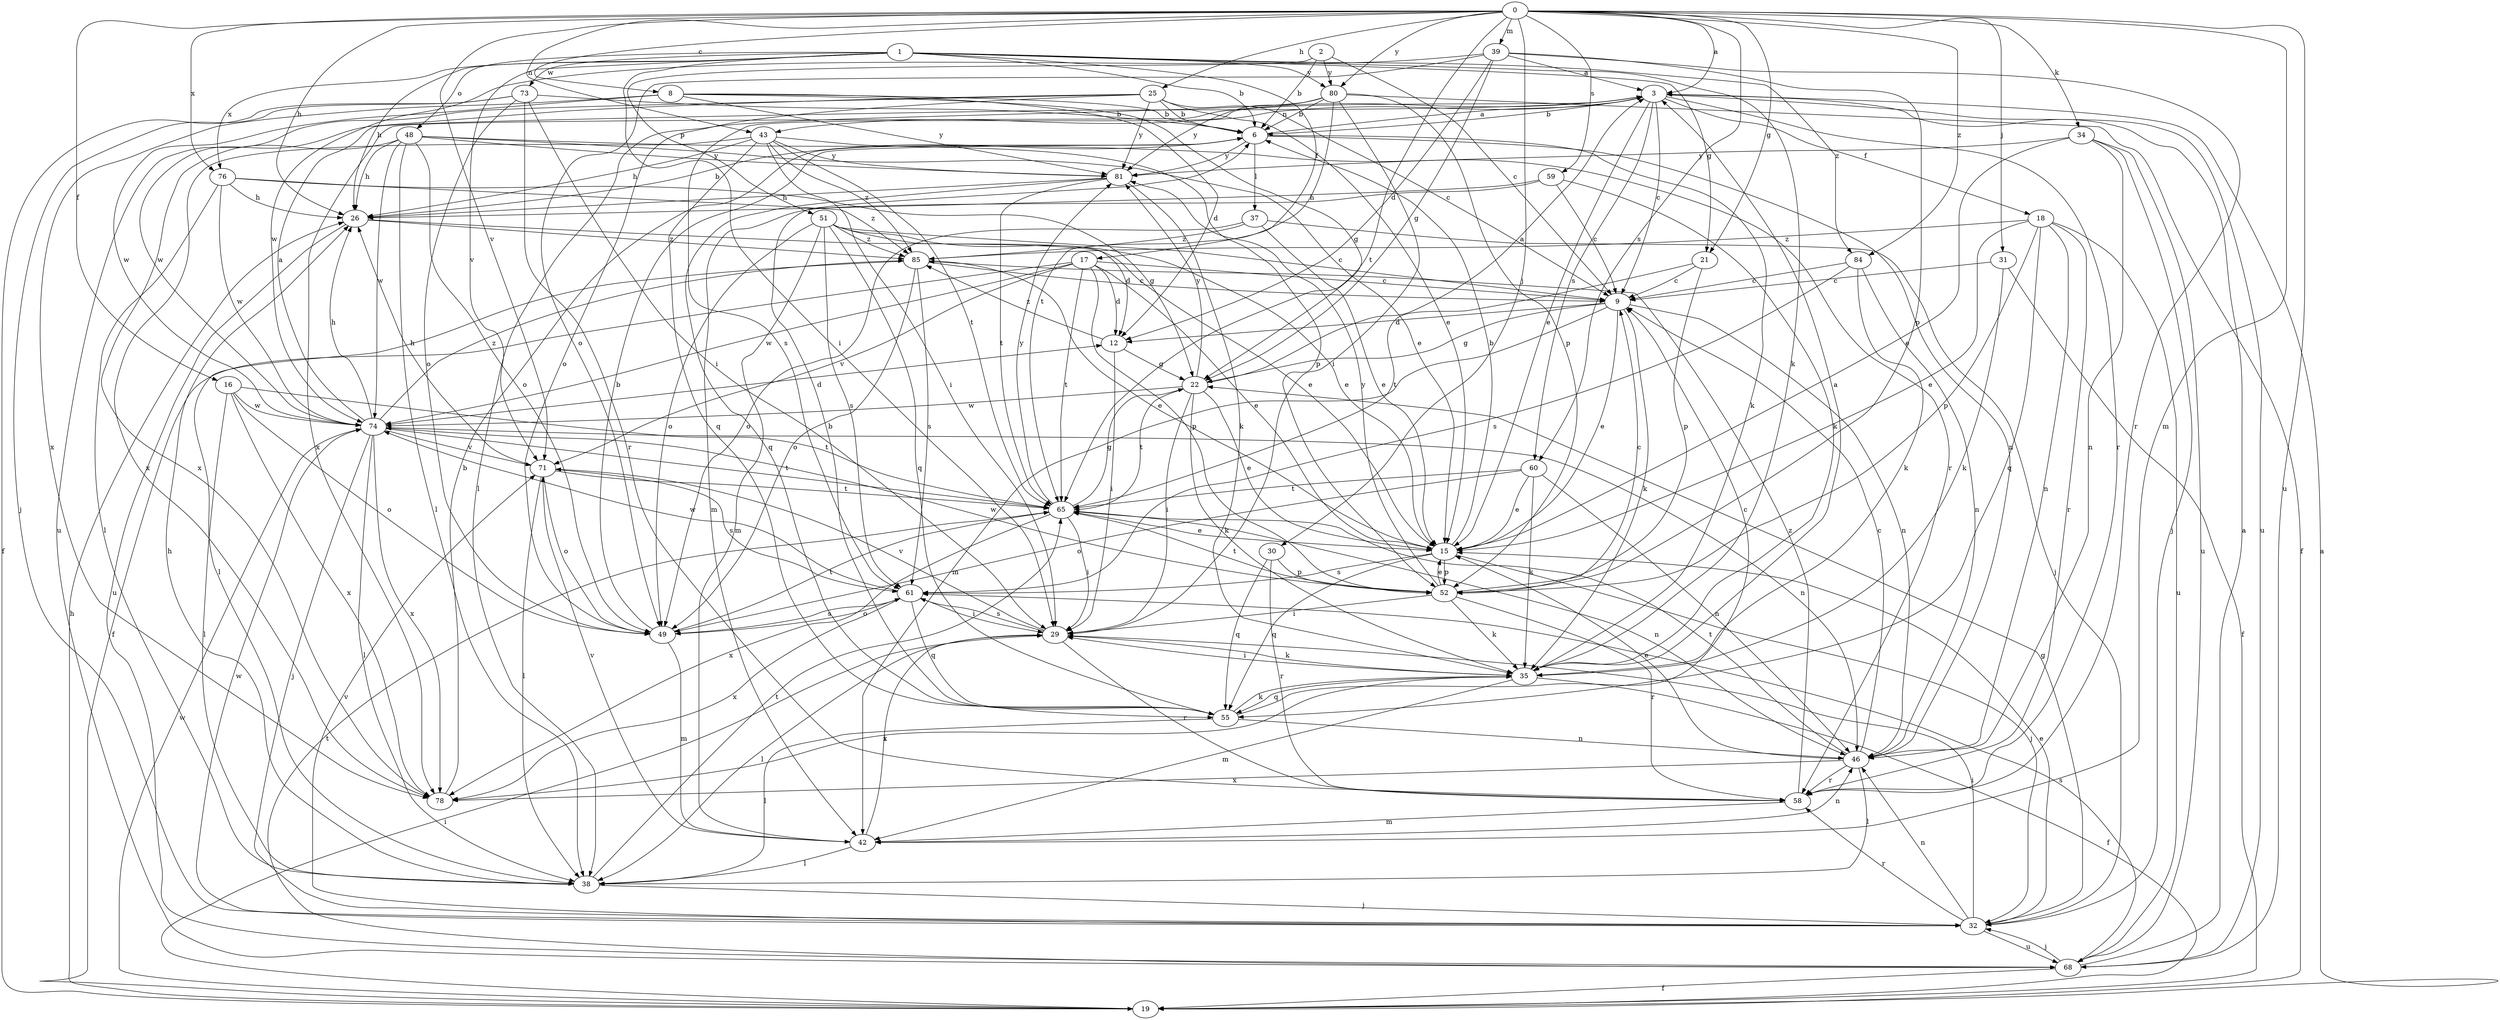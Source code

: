 strict digraph  {
0;
1;
2;
3;
6;
8;
9;
12;
15;
16;
17;
18;
19;
21;
22;
25;
26;
29;
30;
31;
32;
34;
35;
37;
38;
39;
42;
43;
46;
48;
49;
51;
52;
55;
58;
59;
60;
61;
65;
68;
71;
73;
74;
76;
78;
80;
81;
84;
85;
0 -> 3  [label=a];
0 -> 8  [label=c];
0 -> 16  [label=f];
0 -> 21  [label=g];
0 -> 25  [label=h];
0 -> 26  [label=h];
0 -> 30  [label=j];
0 -> 31  [label=j];
0 -> 34  [label=k];
0 -> 39  [label=m];
0 -> 42  [label=m];
0 -> 43  [label=n];
0 -> 59  [label=s];
0 -> 60  [label=s];
0 -> 65  [label=t];
0 -> 68  [label=u];
0 -> 71  [label=v];
0 -> 76  [label=x];
0 -> 80  [label=y];
0 -> 84  [label=z];
1 -> 6  [label=b];
1 -> 17  [label=f];
1 -> 21  [label=g];
1 -> 26  [label=h];
1 -> 29  [label=i];
1 -> 35  [label=k];
1 -> 48  [label=o];
1 -> 71  [label=v];
1 -> 73  [label=w];
1 -> 76  [label=x];
1 -> 80  [label=y];
1 -> 84  [label=z];
2 -> 6  [label=b];
2 -> 9  [label=c];
2 -> 51  [label=p];
2 -> 80  [label=y];
3 -> 6  [label=b];
3 -> 9  [label=c];
3 -> 15  [label=e];
3 -> 18  [label=f];
3 -> 43  [label=n];
3 -> 58  [label=r];
3 -> 60  [label=s];
3 -> 61  [label=s];
3 -> 68  [label=u];
3 -> 78  [label=x];
6 -> 3  [label=a];
6 -> 35  [label=k];
6 -> 37  [label=l];
6 -> 46  [label=n];
6 -> 81  [label=y];
8 -> 6  [label=b];
8 -> 12  [label=d];
8 -> 22  [label=g];
8 -> 74  [label=w];
8 -> 78  [label=x];
8 -> 81  [label=y];
9 -> 12  [label=d];
9 -> 15  [label=e];
9 -> 22  [label=g];
9 -> 35  [label=k];
9 -> 42  [label=m];
9 -> 46  [label=n];
12 -> 22  [label=g];
12 -> 29  [label=i];
12 -> 85  [label=z];
15 -> 6  [label=b];
15 -> 32  [label=j];
15 -> 52  [label=p];
15 -> 55  [label=q];
15 -> 61  [label=s];
16 -> 38  [label=l];
16 -> 49  [label=o];
16 -> 65  [label=t];
16 -> 74  [label=w];
16 -> 78  [label=x];
17 -> 9  [label=c];
17 -> 12  [label=d];
17 -> 15  [label=e];
17 -> 19  [label=f];
17 -> 52  [label=p];
17 -> 65  [label=t];
17 -> 71  [label=v];
17 -> 74  [label=w];
18 -> 15  [label=e];
18 -> 46  [label=n];
18 -> 52  [label=p];
18 -> 55  [label=q];
18 -> 58  [label=r];
18 -> 68  [label=u];
18 -> 85  [label=z];
19 -> 3  [label=a];
19 -> 26  [label=h];
19 -> 29  [label=i];
19 -> 74  [label=w];
21 -> 9  [label=c];
21 -> 52  [label=p];
21 -> 65  [label=t];
22 -> 3  [label=a];
22 -> 15  [label=e];
22 -> 29  [label=i];
22 -> 35  [label=k];
22 -> 65  [label=t];
22 -> 74  [label=w];
22 -> 81  [label=y];
25 -> 6  [label=b];
25 -> 9  [label=c];
25 -> 15  [label=e];
25 -> 49  [label=o];
25 -> 68  [label=u];
25 -> 74  [label=w];
25 -> 81  [label=y];
26 -> 6  [label=b];
26 -> 15  [label=e];
26 -> 68  [label=u];
26 -> 85  [label=z];
29 -> 35  [label=k];
29 -> 38  [label=l];
29 -> 58  [label=r];
29 -> 61  [label=s];
29 -> 71  [label=v];
30 -> 52  [label=p];
30 -> 55  [label=q];
30 -> 58  [label=r];
31 -> 9  [label=c];
31 -> 19  [label=f];
31 -> 35  [label=k];
32 -> 15  [label=e];
32 -> 22  [label=g];
32 -> 29  [label=i];
32 -> 46  [label=n];
32 -> 58  [label=r];
32 -> 68  [label=u];
32 -> 71  [label=v];
32 -> 74  [label=w];
34 -> 15  [label=e];
34 -> 32  [label=j];
34 -> 46  [label=n];
34 -> 68  [label=u];
34 -> 81  [label=y];
35 -> 3  [label=a];
35 -> 19  [label=f];
35 -> 29  [label=i];
35 -> 42  [label=m];
35 -> 55  [label=q];
35 -> 78  [label=x];
37 -> 15  [label=e];
37 -> 32  [label=j];
37 -> 49  [label=o];
37 -> 85  [label=z];
38 -> 26  [label=h];
38 -> 32  [label=j];
38 -> 65  [label=t];
39 -> 3  [label=a];
39 -> 12  [label=d];
39 -> 22  [label=g];
39 -> 49  [label=o];
39 -> 52  [label=p];
39 -> 58  [label=r];
39 -> 74  [label=w];
42 -> 29  [label=i];
42 -> 38  [label=l];
42 -> 46  [label=n];
42 -> 71  [label=v];
43 -> 26  [label=h];
43 -> 29  [label=i];
43 -> 52  [label=p];
43 -> 55  [label=q];
43 -> 65  [label=t];
43 -> 78  [label=x];
43 -> 81  [label=y];
43 -> 85  [label=z];
46 -> 9  [label=c];
46 -> 15  [label=e];
46 -> 38  [label=l];
46 -> 58  [label=r];
46 -> 65  [label=t];
46 -> 78  [label=x];
48 -> 15  [label=e];
48 -> 26  [label=h];
48 -> 38  [label=l];
48 -> 49  [label=o];
48 -> 58  [label=r];
48 -> 74  [label=w];
48 -> 78  [label=x];
48 -> 81  [label=y];
49 -> 6  [label=b];
49 -> 42  [label=m];
49 -> 61  [label=s];
49 -> 65  [label=t];
51 -> 9  [label=c];
51 -> 12  [label=d];
51 -> 15  [label=e];
51 -> 42  [label=m];
51 -> 49  [label=o];
51 -> 55  [label=q];
51 -> 61  [label=s];
51 -> 85  [label=z];
52 -> 9  [label=c];
52 -> 15  [label=e];
52 -> 29  [label=i];
52 -> 35  [label=k];
52 -> 58  [label=r];
52 -> 65  [label=t];
52 -> 74  [label=w];
52 -> 81  [label=y];
55 -> 6  [label=b];
55 -> 9  [label=c];
55 -> 35  [label=k];
55 -> 38  [label=l];
55 -> 46  [label=n];
58 -> 42  [label=m];
58 -> 85  [label=z];
59 -> 9  [label=c];
59 -> 26  [label=h];
59 -> 35  [label=k];
59 -> 42  [label=m];
60 -> 15  [label=e];
60 -> 35  [label=k];
60 -> 46  [label=n];
60 -> 49  [label=o];
60 -> 65  [label=t];
61 -> 29  [label=i];
61 -> 49  [label=o];
61 -> 55  [label=q];
61 -> 74  [label=w];
61 -> 78  [label=x];
65 -> 15  [label=e];
65 -> 22  [label=g];
65 -> 29  [label=i];
65 -> 46  [label=n];
65 -> 78  [label=x];
65 -> 81  [label=y];
68 -> 3  [label=a];
68 -> 19  [label=f];
68 -> 32  [label=j];
68 -> 61  [label=s];
68 -> 65  [label=t];
71 -> 26  [label=h];
71 -> 38  [label=l];
71 -> 49  [label=o];
71 -> 61  [label=s];
71 -> 65  [label=t];
73 -> 6  [label=b];
73 -> 19  [label=f];
73 -> 29  [label=i];
73 -> 32  [label=j];
73 -> 49  [label=o];
73 -> 58  [label=r];
74 -> 3  [label=a];
74 -> 12  [label=d];
74 -> 26  [label=h];
74 -> 32  [label=j];
74 -> 38  [label=l];
74 -> 46  [label=n];
74 -> 65  [label=t];
74 -> 71  [label=v];
74 -> 78  [label=x];
74 -> 85  [label=z];
76 -> 22  [label=g];
76 -> 26  [label=h];
76 -> 38  [label=l];
76 -> 74  [label=w];
76 -> 85  [label=z];
78 -> 6  [label=b];
80 -> 6  [label=b];
80 -> 19  [label=f];
80 -> 29  [label=i];
80 -> 38  [label=l];
80 -> 52  [label=p];
80 -> 65  [label=t];
80 -> 81  [label=y];
81 -> 26  [label=h];
81 -> 35  [label=k];
81 -> 55  [label=q];
81 -> 65  [label=t];
84 -> 9  [label=c];
84 -> 35  [label=k];
84 -> 46  [label=n];
84 -> 61  [label=s];
85 -> 9  [label=c];
85 -> 15  [label=e];
85 -> 38  [label=l];
85 -> 49  [label=o];
85 -> 61  [label=s];
}
